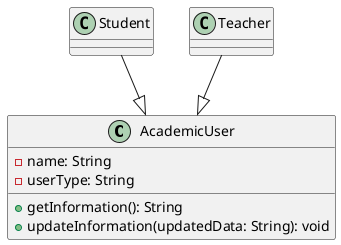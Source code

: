 @startuml

class AcademicUser {
    - name: String
    - userType: String
    + getInformation(): String
    + updateInformation(updatedData: String): void
}

class Student {
}

class Teacher {
}

Student --|> AcademicUser
Teacher --|> AcademicUser

@enduml